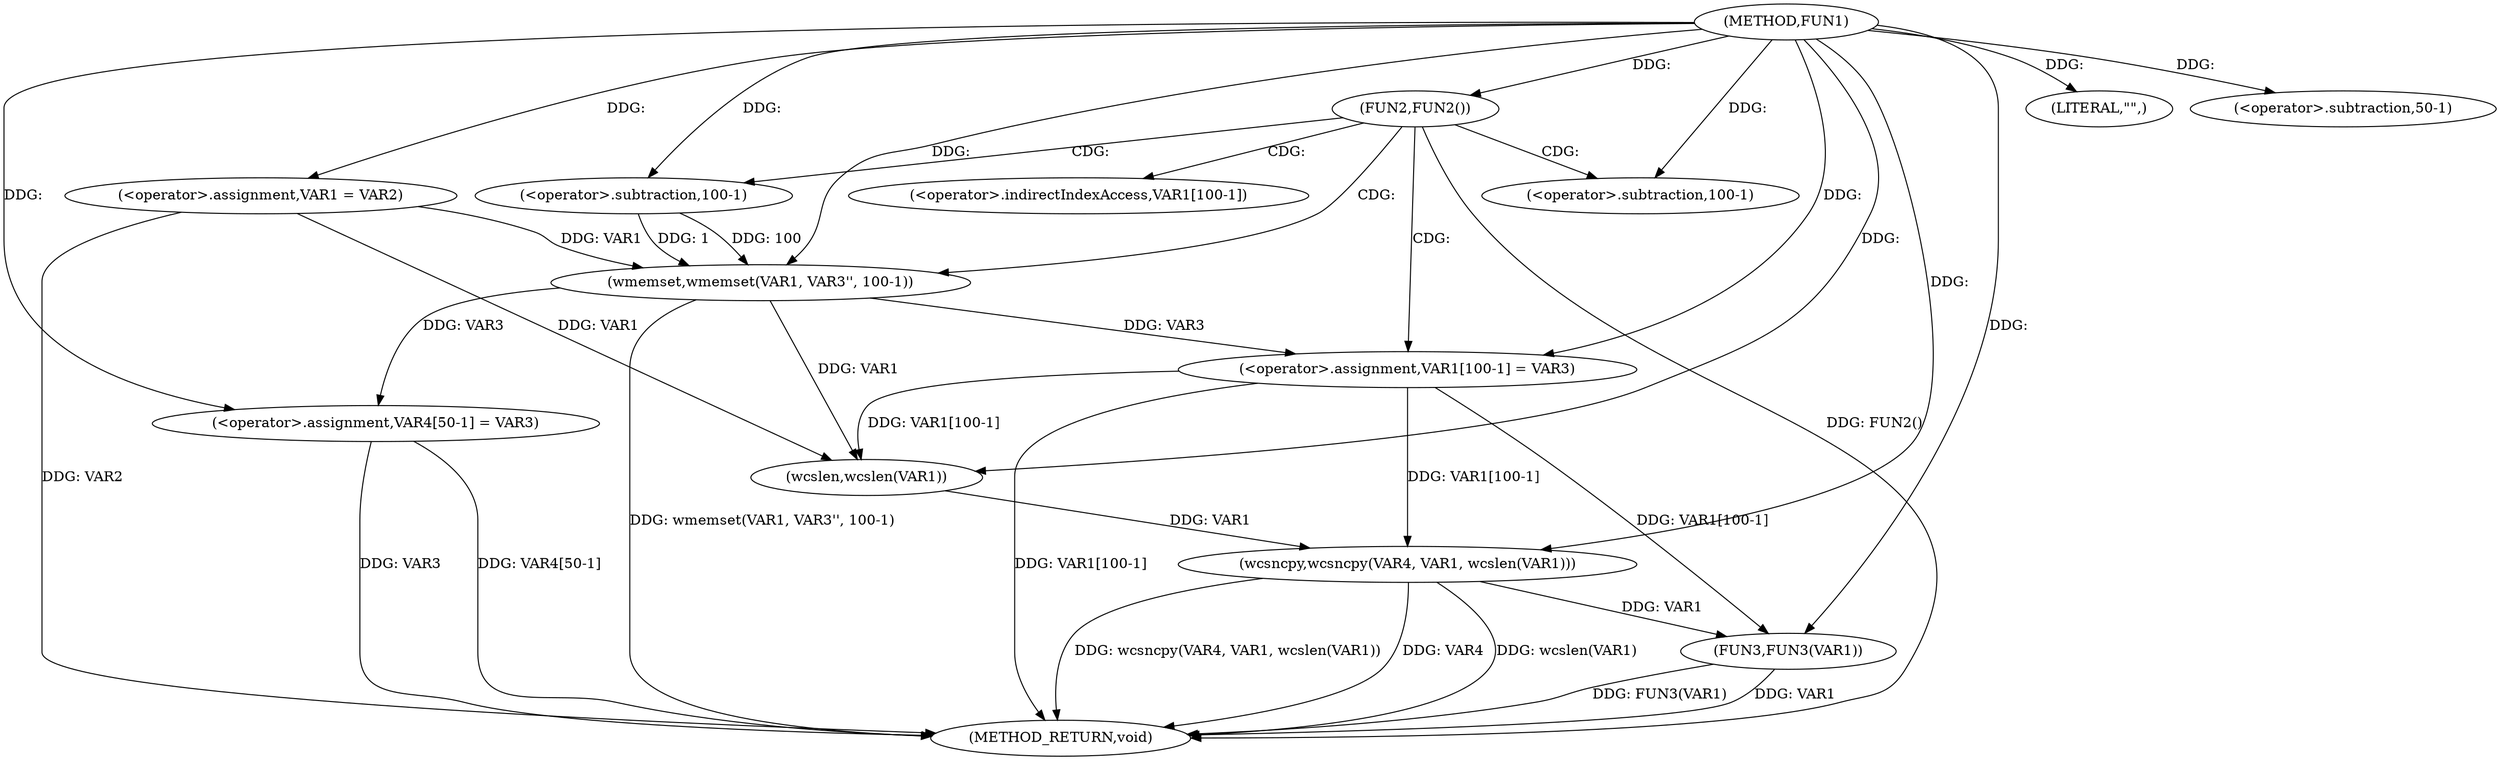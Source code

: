 digraph FUN1 {  
"1000100" [label = "(METHOD,FUN1)" ]
"1000139" [label = "(METHOD_RETURN,void)" ]
"1000104" [label = "(<operator>.assignment,VAR1 = VAR2)" ]
"1000108" [label = "(FUN2,FUN2())" ]
"1000110" [label = "(wmemset,wmemset(VAR1, VAR3'', 100-1))" ]
"1000113" [label = "(<operator>.subtraction,100-1)" ]
"1000116" [label = "(<operator>.assignment,VAR1[100-1] = VAR3)" ]
"1000119" [label = "(<operator>.subtraction,100-1)" ]
"1000124" [label = "(LITERAL,\"\",)" ]
"1000125" [label = "(wcsncpy,wcsncpy(VAR4, VAR1, wcslen(VAR1)))" ]
"1000128" [label = "(wcslen,wcslen(VAR1))" ]
"1000130" [label = "(<operator>.assignment,VAR4[50-1] = VAR3)" ]
"1000133" [label = "(<operator>.subtraction,50-1)" ]
"1000137" [label = "(FUN3,FUN3(VAR1))" ]
"1000117" [label = "(<operator>.indirectIndexAccess,VAR1[100-1])" ]
  "1000116" -> "1000139"  [ label = "DDG: VAR1[100-1]"] 
  "1000125" -> "1000139"  [ label = "DDG: wcsncpy(VAR4, VAR1, wcslen(VAR1))"] 
  "1000108" -> "1000139"  [ label = "DDG: FUN2()"] 
  "1000110" -> "1000139"  [ label = "DDG: wmemset(VAR1, VAR3'', 100-1)"] 
  "1000130" -> "1000139"  [ label = "DDG: VAR3"] 
  "1000130" -> "1000139"  [ label = "DDG: VAR4[50-1]"] 
  "1000125" -> "1000139"  [ label = "DDG: VAR4"] 
  "1000125" -> "1000139"  [ label = "DDG: wcslen(VAR1)"] 
  "1000137" -> "1000139"  [ label = "DDG: VAR1"] 
  "1000137" -> "1000139"  [ label = "DDG: FUN3(VAR1)"] 
  "1000104" -> "1000139"  [ label = "DDG: VAR2"] 
  "1000100" -> "1000104"  [ label = "DDG: "] 
  "1000100" -> "1000108"  [ label = "DDG: "] 
  "1000104" -> "1000110"  [ label = "DDG: VAR1"] 
  "1000100" -> "1000110"  [ label = "DDG: "] 
  "1000113" -> "1000110"  [ label = "DDG: 100"] 
  "1000113" -> "1000110"  [ label = "DDG: 1"] 
  "1000100" -> "1000113"  [ label = "DDG: "] 
  "1000110" -> "1000116"  [ label = "DDG: VAR3"] 
  "1000100" -> "1000116"  [ label = "DDG: "] 
  "1000100" -> "1000119"  [ label = "DDG: "] 
  "1000100" -> "1000124"  [ label = "DDG: "] 
  "1000100" -> "1000125"  [ label = "DDG: "] 
  "1000116" -> "1000125"  [ label = "DDG: VAR1[100-1]"] 
  "1000128" -> "1000125"  [ label = "DDG: VAR1"] 
  "1000116" -> "1000128"  [ label = "DDG: VAR1[100-1]"] 
  "1000104" -> "1000128"  [ label = "DDG: VAR1"] 
  "1000110" -> "1000128"  [ label = "DDG: VAR1"] 
  "1000100" -> "1000128"  [ label = "DDG: "] 
  "1000100" -> "1000130"  [ label = "DDG: "] 
  "1000110" -> "1000130"  [ label = "DDG: VAR3"] 
  "1000100" -> "1000133"  [ label = "DDG: "] 
  "1000116" -> "1000137"  [ label = "DDG: VAR1[100-1]"] 
  "1000125" -> "1000137"  [ label = "DDG: VAR1"] 
  "1000100" -> "1000137"  [ label = "DDG: "] 
  "1000108" -> "1000110"  [ label = "CDG: "] 
  "1000108" -> "1000116"  [ label = "CDG: "] 
  "1000108" -> "1000119"  [ label = "CDG: "] 
  "1000108" -> "1000117"  [ label = "CDG: "] 
  "1000108" -> "1000113"  [ label = "CDG: "] 
}
